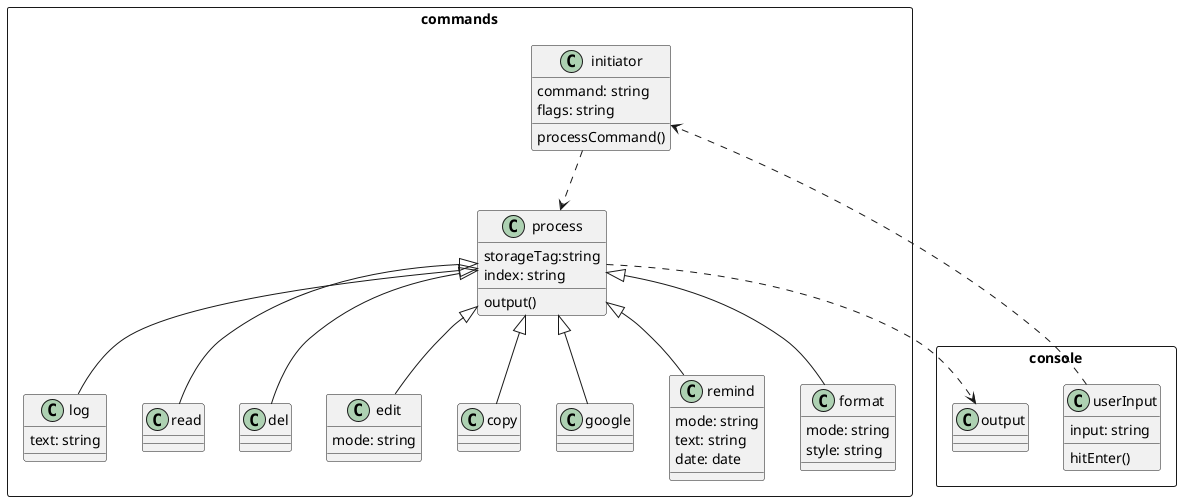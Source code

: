 @startuml
package console <<rectangle>> {
class userInput{
input: string
hitEnter()
}
class output{
}
}


package commands <<rectangle>> {
userInput..>initiator
initiator..>process
process..>output
class initiator {
command: string
flags: string
processCommand()
}
class process{
storageTag:string
index: string
output()
}
class log extends process {
text: string
}
class read extends process{}
class del extends process{}
class edit extends process{
mode: string
}
class copy extends process{}
class google extends process{}
class remind extends process{
mode: string
text: string
date: date
}
class format extends process {
mode: string
style: string
}

}
@enduml